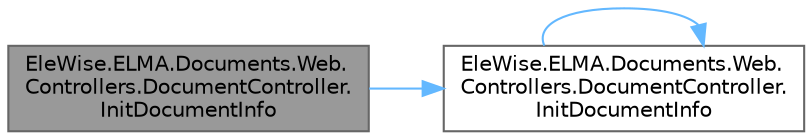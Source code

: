 digraph "EleWise.ELMA.Documents.Web.Controllers.DocumentController.InitDocumentInfo"
{
 // LATEX_PDF_SIZE
  bgcolor="transparent";
  edge [fontname=Helvetica,fontsize=10,labelfontname=Helvetica,labelfontsize=10];
  node [fontname=Helvetica,fontsize=10,shape=box,height=0.2,width=0.4];
  rankdir="LR";
  Node1 [id="Node000001",label="EleWise.ELMA.Documents.Web.\lControllers.DocumentController.\lInitDocumentInfo",height=0.2,width=0.4,color="gray40", fillcolor="grey60", style="filled", fontcolor="black",tooltip="Инициализировать информацию о документе"];
  Node1 -> Node2 [id="edge1_Node000001_Node000002",color="steelblue1",style="solid",tooltip=" "];
  Node2 [id="Node000002",label="EleWise.ELMA.Documents.Web.\lControllers.DocumentController.\lInitDocumentInfo",height=0.2,width=0.4,color="grey40", fillcolor="white", style="filled",URL="$class_ele_wise_1_1_e_l_m_a_1_1_documents_1_1_web_1_1_controllers_1_1_document_controller.html#a00c32c759bf2873c52192bcb0afba016",tooltip="Инициализировать информацию о документе"];
  Node2 -> Node2 [id="edge2_Node000002_Node000002",color="steelblue1",style="solid",tooltip=" "];
}
